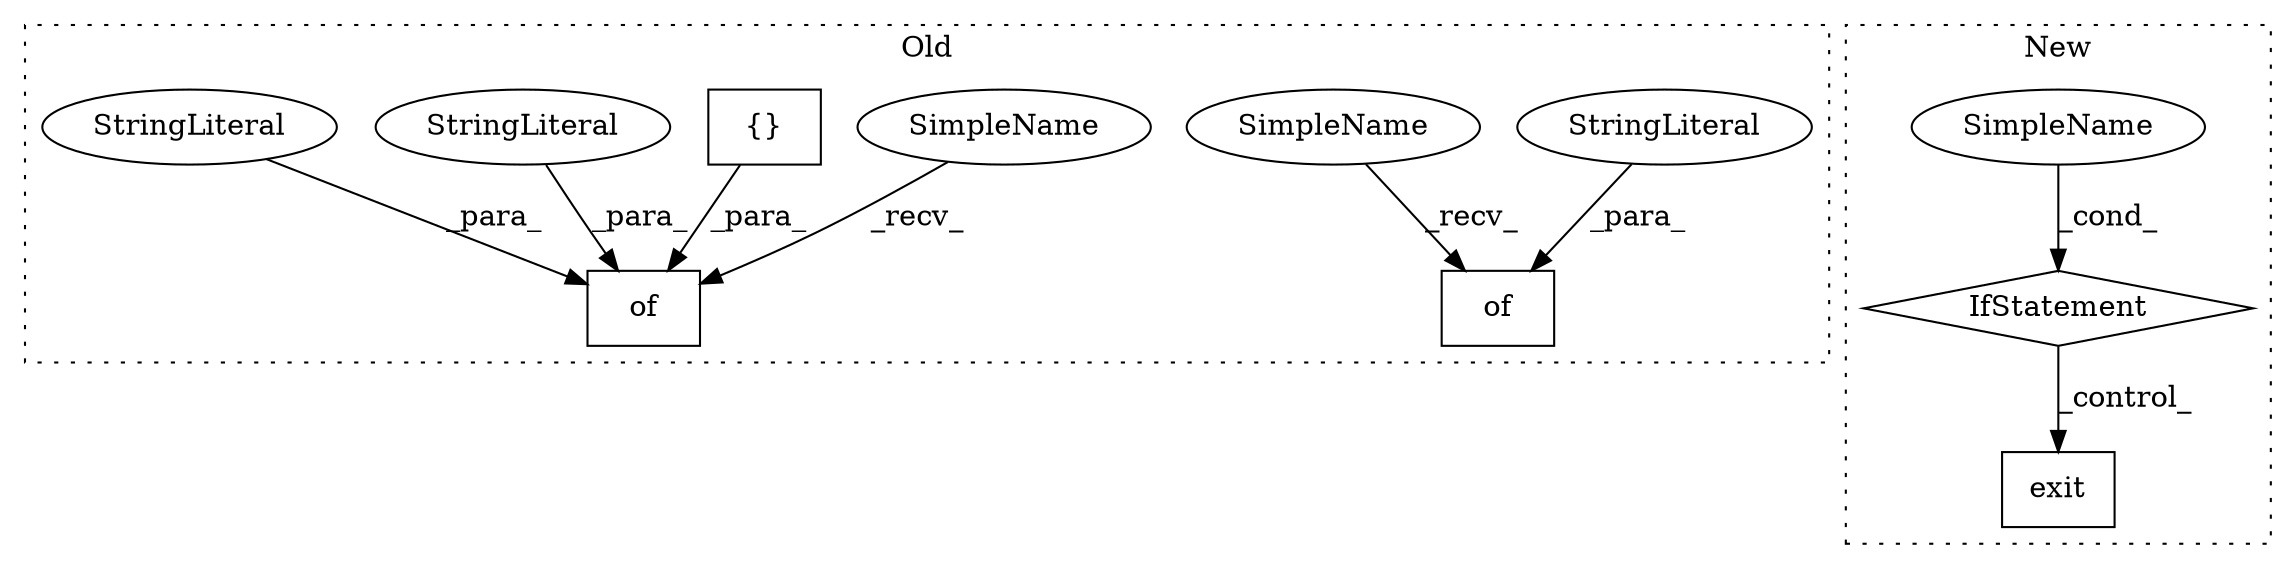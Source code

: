 digraph G {
subgraph cluster0 {
1 [label="of" a="32" s="513,567" l="3,1" shape="box"];
5 [label="StringLiteral" a="45" s="541" l="21" shape="ellipse"];
6 [label="of" a="32" s="582,832" l="3,1" shape="box"];
7 [label="{}" a="4" s="791,797" l="1,1" shape="box"];
8 [label="StringLiteral" a="45" s="733" l="14" shape="ellipse"];
9 [label="StringLiteral" a="45" s="630" l="13" shape="ellipse"];
10 [label="SimpleName" a="42" s="509" l="3" shape="ellipse"];
11 [label="SimpleName" a="42" s="578" l="3" shape="ellipse"];
label = "Old";
style="dotted";
}
subgraph cluster1 {
2 [label="exit" a="32" s="1298,1343" l="5,1" shape="box"];
3 [label="IfStatement" a="25" s="1258,1284" l="4,2" shape="diamond"];
4 [label="SimpleName" a="42" s="" l="" shape="ellipse"];
label = "New";
style="dotted";
}
3 -> 2 [label="_control_"];
4 -> 3 [label="_cond_"];
5 -> 1 [label="_para_"];
7 -> 6 [label="_para_"];
8 -> 6 [label="_para_"];
9 -> 6 [label="_para_"];
10 -> 1 [label="_recv_"];
11 -> 6 [label="_recv_"];
}